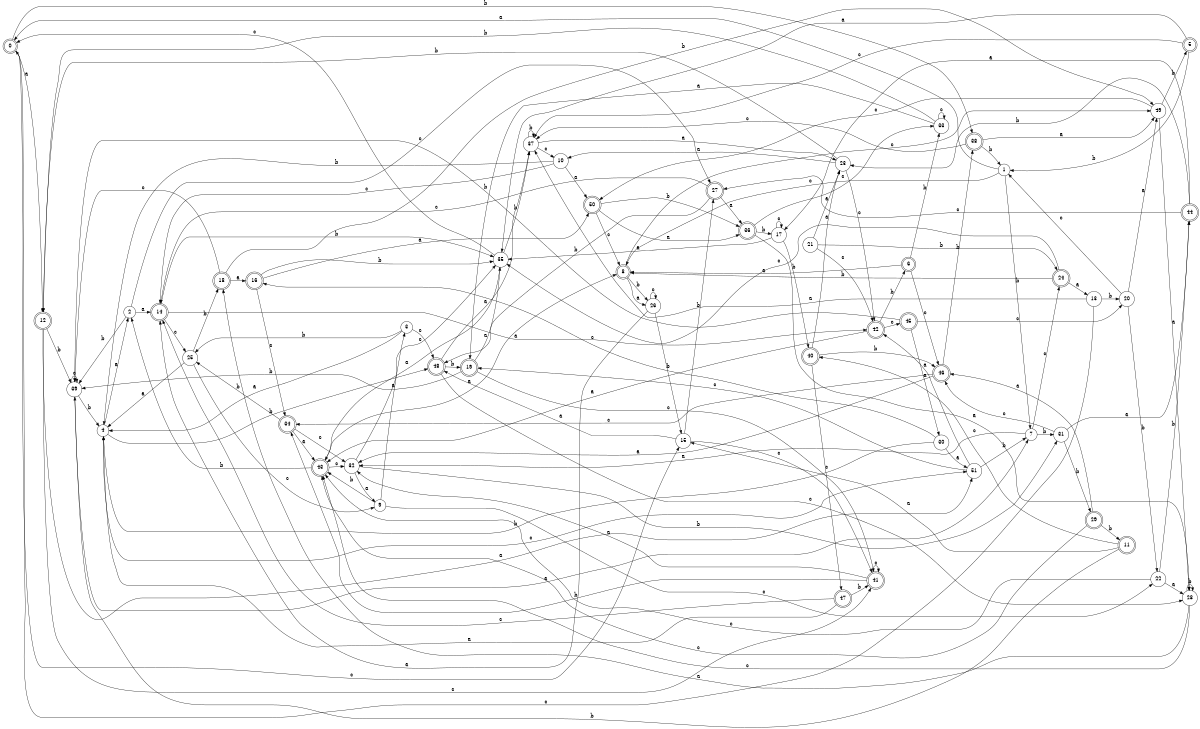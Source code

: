 digraph n42_8 {
__start0 [label="" shape="none"];

rankdir=LR;
size="8,5";

s0 [style="rounded,filled", color="black", fillcolor="white" shape="doublecircle", label="0"];
s1 [style="filled", color="black", fillcolor="white" shape="circle", label="1"];
s2 [style="filled", color="black", fillcolor="white" shape="circle", label="2"];
s3 [style="filled", color="black", fillcolor="white" shape="circle", label="3"];
s4 [style="filled", color="black", fillcolor="white" shape="circle", label="4"];
s5 [style="rounded,filled", color="black", fillcolor="white" shape="doublecircle", label="5"];
s6 [style="rounded,filled", color="black", fillcolor="white" shape="doublecircle", label="6"];
s7 [style="filled", color="black", fillcolor="white" shape="circle", label="7"];
s8 [style="rounded,filled", color="black", fillcolor="white" shape="doublecircle", label="8"];
s9 [style="filled", color="black", fillcolor="white" shape="circle", label="9"];
s10 [style="filled", color="black", fillcolor="white" shape="circle", label="10"];
s11 [style="rounded,filled", color="black", fillcolor="white" shape="doublecircle", label="11"];
s12 [style="rounded,filled", color="black", fillcolor="white" shape="doublecircle", label="12"];
s13 [style="filled", color="black", fillcolor="white" shape="circle", label="13"];
s14 [style="rounded,filled", color="black", fillcolor="white" shape="doublecircle", label="14"];
s15 [style="filled", color="black", fillcolor="white" shape="circle", label="15"];
s16 [style="rounded,filled", color="black", fillcolor="white" shape="doublecircle", label="16"];
s17 [style="filled", color="black", fillcolor="white" shape="circle", label="17"];
s18 [style="rounded,filled", color="black", fillcolor="white" shape="doublecircle", label="18"];
s19 [style="rounded,filled", color="black", fillcolor="white" shape="doublecircle", label="19"];
s20 [style="filled", color="black", fillcolor="white" shape="circle", label="20"];
s21 [style="filled", color="black", fillcolor="white" shape="circle", label="21"];
s22 [style="filled", color="black", fillcolor="white" shape="circle", label="22"];
s23 [style="filled", color="black", fillcolor="white" shape="circle", label="23"];
s24 [style="rounded,filled", color="black", fillcolor="white" shape="doublecircle", label="24"];
s25 [style="filled", color="black", fillcolor="white" shape="circle", label="25"];
s26 [style="filled", color="black", fillcolor="white" shape="circle", label="26"];
s27 [style="rounded,filled", color="black", fillcolor="white" shape="doublecircle", label="27"];
s28 [style="filled", color="black", fillcolor="white" shape="circle", label="28"];
s29 [style="rounded,filled", color="black", fillcolor="white" shape="doublecircle", label="29"];
s30 [style="filled", color="black", fillcolor="white" shape="circle", label="30"];
s31 [style="filled", color="black", fillcolor="white" shape="circle", label="31"];
s32 [style="filled", color="black", fillcolor="white" shape="circle", label="32"];
s33 [style="filled", color="black", fillcolor="white" shape="circle", label="33"];
s34 [style="rounded,filled", color="black", fillcolor="white" shape="doublecircle", label="34"];
s35 [style="filled", color="black", fillcolor="white" shape="circle", label="35"];
s36 [style="rounded,filled", color="black", fillcolor="white" shape="doublecircle", label="36"];
s37 [style="filled", color="black", fillcolor="white" shape="circle", label="37"];
s38 [style="rounded,filled", color="black", fillcolor="white" shape="doublecircle", label="38"];
s39 [style="filled", color="black", fillcolor="white" shape="circle", label="39"];
s40 [style="rounded,filled", color="black", fillcolor="white" shape="doublecircle", label="40"];
s41 [style="rounded,filled", color="black", fillcolor="white" shape="doublecircle", label="41"];
s42 [style="rounded,filled", color="black", fillcolor="white" shape="doublecircle", label="42"];
s43 [style="rounded,filled", color="black", fillcolor="white" shape="doublecircle", label="43"];
s44 [style="rounded,filled", color="black", fillcolor="white" shape="doublecircle", label="44"];
s45 [style="rounded,filled", color="black", fillcolor="white" shape="doublecircle", label="45"];
s46 [style="rounded,filled", color="black", fillcolor="white" shape="doublecircle", label="46"];
s47 [style="rounded,filled", color="black", fillcolor="white" shape="doublecircle", label="47"];
s48 [style="rounded,filled", color="black", fillcolor="white" shape="doublecircle", label="48"];
s49 [style="filled", color="black", fillcolor="white" shape="circle", label="49"];
s50 [style="rounded,filled", color="black", fillcolor="white" shape="doublecircle", label="50"];
s51 [style="filled", color="black", fillcolor="white" shape="circle", label="51"];
s0 -> s12 [label="a"];
s0 -> s38 [label="b"];
s0 -> s15 [label="c"];
s1 -> s0 [label="a"];
s1 -> s7 [label="b"];
s1 -> s8 [label="c"];
s2 -> s14 [label="a"];
s2 -> s39 [label="b"];
s2 -> s27 [label="c"];
s3 -> s4 [label="a"];
s3 -> s25 [label="b"];
s3 -> s48 [label="c"];
s4 -> s2 [label="a"];
s4 -> s48 [label="b"];
s4 -> s51 [label="c"];
s5 -> s35 [label="a"];
s5 -> s1 [label="b"];
s5 -> s37 [label="c"];
s6 -> s8 [label="a"];
s6 -> s33 [label="b"];
s6 -> s46 [label="c"];
s7 -> s32 [label="a"];
s7 -> s31 [label="b"];
s7 -> s24 [label="c"];
s8 -> s26 [label="a"];
s8 -> s26 [label="b"];
s8 -> s49 [label="c"];
s9 -> s3 [label="a"];
s9 -> s43 [label="b"];
s9 -> s22 [label="c"];
s10 -> s50 [label="a"];
s10 -> s4 [label="b"];
s10 -> s14 [label="c"];
s11 -> s15 [label="a"];
s11 -> s39 [label="b"];
s11 -> s40 [label="c"];
s12 -> s51 [label="a"];
s12 -> s39 [label="b"];
s12 -> s41 [label="c"];
s13 -> s37 [label="a"];
s13 -> s20 [label="b"];
s13 -> s0 [label="c"];
s14 -> s42 [label="a"];
s14 -> s35 [label="b"];
s14 -> s25 [label="c"];
s15 -> s48 [label="a"];
s15 -> s27 [label="b"];
s15 -> s41 [label="c"];
s16 -> s50 [label="a"];
s16 -> s35 [label="b"];
s16 -> s34 [label="c"];
s17 -> s35 [label="a"];
s17 -> s40 [label="b"];
s17 -> s17 [label="c"];
s18 -> s16 [label="a"];
s18 -> s49 [label="b"];
s18 -> s39 [label="c"];
s19 -> s35 [label="a"];
s19 -> s39 [label="b"];
s19 -> s41 [label="c"];
s20 -> s49 [label="a"];
s20 -> s22 [label="b"];
s20 -> s1 [label="c"];
s21 -> s23 [label="a"];
s21 -> s24 [label="b"];
s21 -> s42 [label="c"];
s22 -> s28 [label="a"];
s22 -> s44 [label="b"];
s22 -> s43 [label="c"];
s23 -> s10 [label="a"];
s23 -> s12 [label="b"];
s23 -> s42 [label="c"];
s24 -> s13 [label="a"];
s24 -> s8 [label="b"];
s24 -> s35 [label="c"];
s25 -> s4 [label="a"];
s25 -> s18 [label="b"];
s25 -> s9 [label="c"];
s26 -> s14 [label="a"];
s26 -> s15 [label="b"];
s26 -> s26 [label="c"];
s27 -> s36 [label="a"];
s27 -> s48 [label="b"];
s27 -> s14 [label="c"];
s28 -> s18 [label="a"];
s28 -> s28 [label="b"];
s28 -> s43 [label="c"];
s29 -> s46 [label="a"];
s29 -> s11 [label="b"];
s29 -> s43 [label="c"];
s30 -> s51 [label="a"];
s30 -> s4 [label="b"];
s30 -> s16 [label="c"];
s31 -> s44 [label="a"];
s31 -> s29 [label="b"];
s31 -> s46 [label="c"];
s32 -> s9 [label="a"];
s32 -> s31 [label="b"];
s32 -> s35 [label="c"];
s33 -> s19 [label="a"];
s33 -> s12 [label="b"];
s33 -> s33 [label="c"];
s34 -> s43 [label="a"];
s34 -> s25 [label="b"];
s34 -> s32 [label="c"];
s35 -> s43 [label="a"];
s35 -> s37 [label="b"];
s35 -> s0 [label="c"];
s36 -> s28 [label="a"];
s36 -> s17 [label="b"];
s36 -> s33 [label="c"];
s37 -> s23 [label="a"];
s37 -> s37 [label="b"];
s37 -> s10 [label="c"];
s38 -> s49 [label="a"];
s38 -> s1 [label="b"];
s38 -> s37 [label="c"];
s39 -> s7 [label="a"];
s39 -> s4 [label="b"];
s39 -> s39 [label="c"];
s40 -> s23 [label="a"];
s40 -> s46 [label="b"];
s40 -> s47 [label="c"];
s41 -> s32 [label="a"];
s41 -> s34 [label="b"];
s41 -> s41 [label="c"];
s42 -> s43 [label="a"];
s42 -> s6 [label="b"];
s42 -> s45 [label="c"];
s43 -> s8 [label="a"];
s43 -> s2 [label="b"];
s43 -> s32 [label="c"];
s44 -> s17 [label="a"];
s44 -> s23 [label="b"];
s44 -> s27 [label="c"];
s45 -> s30 [label="a"];
s45 -> s39 [label="b"];
s45 -> s20 [label="c"];
s46 -> s32 [label="a"];
s46 -> s38 [label="b"];
s46 -> s34 [label="c"];
s47 -> s4 [label="a"];
s47 -> s41 [label="b"];
s47 -> s14 [label="c"];
s48 -> s37 [label="a"];
s48 -> s19 [label="b"];
s48 -> s28 [label="c"];
s49 -> s28 [label="a"];
s49 -> s5 [label="b"];
s49 -> s50 [label="c"];
s50 -> s36 [label="a"];
s50 -> s36 [label="b"];
s50 -> s8 [label="c"];
s51 -> s42 [label="a"];
s51 -> s7 [label="b"];
s51 -> s19 [label="c"];

}